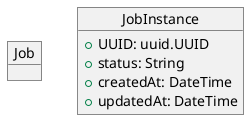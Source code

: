@startuml

object Job{

}

object JobInstance {
  +UUID: uuid.UUID
  +status: String
  +createdAt: DateTime
  +updatedAt: DateTime
}

@enduml